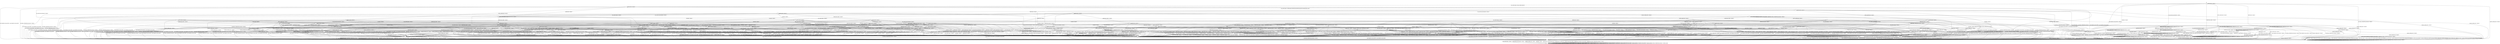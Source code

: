 digraph h17 {
s0 [label="s0"];
s1 [label="s1"];
s2 [label="s2"];
s6 [label="s6"];
s8 [label="s8"];
s16 [label="s16"];
s22 [label="s22"];
s44 [label="s44"];
s3 [label="s3"];
s4 [label="s4"];
s7 [label="s7"];
s9 [label="s9"];
s10 [label="s10"];
s19 [label="s19"];
s28 [label="s28"];
s45 [label="s45"];
s48 [label="s48"];
s80 [label="s80"];
s83 [label="s83"];
s5 [label="s5"];
s11 [label="s11"];
s21 [label="s21"];
s25 [label="s25"];
s26 [label="s26"];
s29 [label="s29"];
s31 [label="s31"];
s33 [label="s33"];
s34 [label="s34"];
s37 [label="s37"];
s40 [label="s40"];
s81 [label="s81"];
s12 [label="s12"];
s13 [label="s13"];
s23 [label="s23"];
s27 [label="s27"];
s32 [label="s32"];
s38 [label="s38"];
s39 [label="s39"];
s46 [label="s46"];
s47 [label="s47"];
s49 [label="s49"];
s50 [label="s50"];
s52 [label="s52"];
s57 [label="s57"];
s59 [label="s59"];
s67 [label="s67"];
s82 [label="s82"];
s84 [label="s84"];
s14 [label="s14"];
s15 [label="s15"];
s17 [label="s17"];
s18 [label="s18"];
s20 [label="s20"];
s24 [label="s24"];
s36 [label="s36"];
s51 [label="s51"];
s53 [label="s53"];
s56 [label="s56"];
s60 [label="s60"];
s62 [label="s62"];
s65 [label="s65"];
s69 [label="s69"];
s70 [label="s70"];
s77 [label="s77"];
s30 [label="s30"];
s35 [label="s35"];
s41 [label="s41"];
s42 [label="s42"];
s54 [label="s54"];
s55 [label="s55"];
s61 [label="s61"];
s63 [label="s63"];
s66 [label="s66"];
s71 [label="s71"];
s72 [label="s72"];
s75 [label="s75"];
s76 [label="s76"];
s43 [label="s43"];
s58 [label="s58"];
s64 [label="s64"];
s68 [label="s68"];
s73 [label="s73"];
s74 [label="s74"];
s78 [label="s78"];
s79 [label="s79"];
s0 -> s1 [label="RSA_CLIENT_HELLO / HELLO_VERIFY_REQUEST"];
s0 -> s2 [label="RSA_CLIENT_KEY_EXCHANGE / TIMEOUT"];
s0 -> s8 [label="CHANGE_CIPHER_SPEC / TIMEOUT"];
s0 -> s16 [label="FINISHED / TIMEOUT"];
s0 -> s0 [label="APPLICATION / TIMEOUT"];
s0 -> s44 [label="CERTIFICATE / TIMEOUT"];
s0 -> s22 [label="EMPTY_CERTIFICATE / TIMEOUT"];
s0 -> s16 [label="CERTIFICATE_VERIFY / TIMEOUT"];
s0 -> s6 [label="Alert(WARNING,CLOSE_NOTIFY) / TIMEOUT"];
s0 -> s6 [label="Alert(FATAL,UNEXPECTED_MESSAGE) / TIMEOUT"];
s1 -> s3 [label="RSA_CLIENT_HELLO / SERVER_HELLO,CERTIFICATE,CERTIFICATE_REQUEST,SERVER_HELLO_DONE"];
s1 -> s4 [label="RSA_CLIENT_KEY_EXCHANGE / TIMEOUT"];
s1 -> s8 [label="CHANGE_CIPHER_SPEC / TIMEOUT"];
s1 -> s10 [label="FINISHED / TIMEOUT"];
s1 -> s1 [label="APPLICATION / TIMEOUT"];
s1 -> s28 [label="CERTIFICATE / TIMEOUT"];
s1 -> s19 [label="EMPTY_CERTIFICATE / TIMEOUT"];
s1 -> s10 [label="CERTIFICATE_VERIFY / TIMEOUT"];
s1 -> s6 [label="Alert(WARNING,CLOSE_NOTIFY) / Alert(WARNING,CLOSE_NOTIFY)"];
s1 -> s6 [label="Alert(FATAL,UNEXPECTED_MESSAGE) / TIMEOUT"];
s2 -> s2 [label="RSA_CLIENT_HELLO / TIMEOUT"];
s2 -> s16 [label="RSA_CLIENT_KEY_EXCHANGE / TIMEOUT"];
s2 -> s9 [label="CHANGE_CIPHER_SPEC / TIMEOUT"];
s2 -> s2 [label="FINISHED / TIMEOUT"];
s2 -> s2 [label="APPLICATION / TIMEOUT"];
s2 -> s80 [label="CERTIFICATE / TIMEOUT"];
s2 -> s80 [label="EMPTY_CERTIFICATE / TIMEOUT"];
s2 -> s45 [label="CERTIFICATE_VERIFY / TIMEOUT"];
s2 -> s6 [label="Alert(WARNING,CLOSE_NOTIFY) / TIMEOUT"];
s2 -> s6 [label="Alert(FATAL,UNEXPECTED_MESSAGE) / TIMEOUT"];
s6 -> s7 [label="RSA_CLIENT_HELLO / TIMEOUT"];
s6 -> s7 [label="RSA_CLIENT_KEY_EXCHANGE / TIMEOUT"];
s6 -> s7 [label="CHANGE_CIPHER_SPEC / TIMEOUT"];
s6 -> s7 [label="FINISHED / TIMEOUT"];
s6 -> s7 [label="APPLICATION / TIMEOUT"];
s6 -> s7 [label="CERTIFICATE / TIMEOUT"];
s6 -> s7 [label="EMPTY_CERTIFICATE / TIMEOUT"];
s6 -> s7 [label="CERTIFICATE_VERIFY / TIMEOUT"];
s6 -> s7 [label="Alert(WARNING,CLOSE_NOTIFY) / TIMEOUT"];
s6 -> s7 [label="Alert(FATAL,UNEXPECTED_MESSAGE) / TIMEOUT"];
s8 -> s8 [label="RSA_CLIENT_HELLO / TIMEOUT"];
s8 -> s8 [label="RSA_CLIENT_KEY_EXCHANGE / TIMEOUT"];
s8 -> s8 [label="CHANGE_CIPHER_SPEC / TIMEOUT"];
s8 -> s8 [label="FINISHED / TIMEOUT"];
s8 -> s8 [label="APPLICATION / TIMEOUT"];
s8 -> s8 [label="CERTIFICATE / TIMEOUT"];
s8 -> s8 [label="EMPTY_CERTIFICATE / TIMEOUT"];
s8 -> s8 [label="CERTIFICATE_VERIFY / TIMEOUT"];
s8 -> s8 [label="Alert(WARNING,CLOSE_NOTIFY) / TIMEOUT"];
s8 -> s8 [label="Alert(FATAL,UNEXPECTED_MESSAGE) / TIMEOUT"];
s16 -> s16 [label="RSA_CLIENT_HELLO / TIMEOUT"];
s16 -> s16 [label="RSA_CLIENT_KEY_EXCHANGE / TIMEOUT"];
s16 -> s8 [label="CHANGE_CIPHER_SPEC / TIMEOUT"];
s16 -> s16 [label="FINISHED / TIMEOUT"];
s16 -> s16 [label="APPLICATION / TIMEOUT"];
s16 -> s16 [label="CERTIFICATE / TIMEOUT"];
s16 -> s16 [label="EMPTY_CERTIFICATE / TIMEOUT"];
s16 -> s16 [label="CERTIFICATE_VERIFY / TIMEOUT"];
s16 -> s6 [label="Alert(WARNING,CLOSE_NOTIFY) / TIMEOUT"];
s16 -> s6 [label="Alert(FATAL,UNEXPECTED_MESSAGE) / TIMEOUT"];
s22 -> s22 [label="RSA_CLIENT_HELLO / TIMEOUT"];
s22 -> s80 [label="RSA_CLIENT_KEY_EXCHANGE / TIMEOUT"];
s22 -> s9 [label="CHANGE_CIPHER_SPEC / TIMEOUT"];
s22 -> s22 [label="FINISHED / TIMEOUT"];
s22 -> s22 [label="APPLICATION / TIMEOUT"];
s22 -> s16 [label="CERTIFICATE / TIMEOUT"];
s22 -> s16 [label="EMPTY_CERTIFICATE / TIMEOUT"];
s22 -> s48 [label="CERTIFICATE_VERIFY / TIMEOUT"];
s22 -> s6 [label="Alert(WARNING,CLOSE_NOTIFY) / TIMEOUT"];
s22 -> s6 [label="Alert(FATAL,UNEXPECTED_MESSAGE) / TIMEOUT"];
s44 -> s44 [label="RSA_CLIENT_HELLO / TIMEOUT"];
s44 -> s83 [label="RSA_CLIENT_KEY_EXCHANGE / TIMEOUT"];
s44 -> s8 [label="CHANGE_CIPHER_SPEC / TIMEOUT"];
s44 -> s44 [label="FINISHED / TIMEOUT"];
s44 -> s44 [label="APPLICATION / TIMEOUT"];
s44 -> s16 [label="CERTIFICATE / TIMEOUT"];
s44 -> s16 [label="EMPTY_CERTIFICATE / TIMEOUT"];
s44 -> s48 [label="CERTIFICATE_VERIFY / TIMEOUT"];
s44 -> s6 [label="Alert(WARNING,CLOSE_NOTIFY) / TIMEOUT"];
s44 -> s6 [label="Alert(FATAL,UNEXPECTED_MESSAGE) / TIMEOUT"];
s3 -> s6 [label="RSA_CLIENT_HELLO / Alert(FATAL,UNEXPECTED_MESSAGE)"];
s3 -> s11 [label="RSA_CLIENT_KEY_EXCHANGE / TIMEOUT"];
s3 -> s8 [label="CHANGE_CIPHER_SPEC / TIMEOUT"];
s3 -> s10 [label="FINISHED / TIMEOUT"];
s3 -> s3 [label="APPLICATION / TIMEOUT"];
s3 -> s81 [label="CERTIFICATE / TIMEOUT"];
s3 -> s25 [label="EMPTY_CERTIFICATE / TIMEOUT"];
s3 -> s10 [label="CERTIFICATE_VERIFY / TIMEOUT"];
s3 -> s6 [label="Alert(WARNING,CLOSE_NOTIFY) / Alert(WARNING,CLOSE_NOTIFY)"];
s3 -> s6 [label="Alert(FATAL,UNEXPECTED_MESSAGE) / TIMEOUT"];
s4 -> s29 [label="RSA_CLIENT_HELLO / TIMEOUT"];
s4 -> s10 [label="RSA_CLIENT_KEY_EXCHANGE / TIMEOUT"];
s4 -> s5 [label="CHANGE_CIPHER_SPEC / TIMEOUT"];
s4 -> s33 [label="FINISHED / TIMEOUT"];
s4 -> s4 [label="APPLICATION / TIMEOUT"];
s4 -> s21 [label="CERTIFICATE / TIMEOUT"];
s4 -> s21 [label="EMPTY_CERTIFICATE / TIMEOUT"];
s4 -> s34 [label="CERTIFICATE_VERIFY / TIMEOUT"];
s4 -> s6 [label="Alert(WARNING,CLOSE_NOTIFY) / Alert(WARNING,CLOSE_NOTIFY)"];
s4 -> s6 [label="Alert(FATAL,UNEXPECTED_MESSAGE) / TIMEOUT"];
s7 -> s7 [label="RSA_CLIENT_HELLO / SOCKET_CLOSED"];
s7 -> s7 [label="RSA_CLIENT_KEY_EXCHANGE / SOCKET_CLOSED"];
s7 -> s7 [label="CHANGE_CIPHER_SPEC / SOCKET_CLOSED"];
s7 -> s7 [label="FINISHED / SOCKET_CLOSED"];
s7 -> s7 [label="APPLICATION / SOCKET_CLOSED"];
s7 -> s7 [label="CERTIFICATE / SOCKET_CLOSED"];
s7 -> s7 [label="EMPTY_CERTIFICATE / SOCKET_CLOSED"];
s7 -> s7 [label="CERTIFICATE_VERIFY / SOCKET_CLOSED"];
s7 -> s7 [label="Alert(WARNING,CLOSE_NOTIFY) / SOCKET_CLOSED"];
s7 -> s7 [label="Alert(FATAL,UNEXPECTED_MESSAGE) / SOCKET_CLOSED"];
s9 -> s6 [label="RSA_CLIENT_HELLO / TIMEOUT"];
s9 -> s6 [label="RSA_CLIENT_KEY_EXCHANGE / TIMEOUT"];
s9 -> s8 [label="CHANGE_CIPHER_SPEC / TIMEOUT"];
s9 -> s6 [label="FINISHED / TIMEOUT"];
s9 -> s9 [label="APPLICATION / TIMEOUT"];
s9 -> s6 [label="CERTIFICATE / TIMEOUT"];
s9 -> s6 [label="EMPTY_CERTIFICATE / TIMEOUT"];
s9 -> s6 [label="CERTIFICATE_VERIFY / TIMEOUT"];
s9 -> s9 [label="Alert(WARNING,CLOSE_NOTIFY) / TIMEOUT"];
s9 -> s9 [label="Alert(FATAL,UNEXPECTED_MESSAGE) / TIMEOUT"];
s10 -> s10 [label="RSA_CLIENT_HELLO / TIMEOUT"];
s10 -> s10 [label="RSA_CLIENT_KEY_EXCHANGE / TIMEOUT"];
s10 -> s8 [label="CHANGE_CIPHER_SPEC / TIMEOUT"];
s10 -> s10 [label="FINISHED / TIMEOUT"];
s10 -> s10 [label="APPLICATION / TIMEOUT"];
s10 -> s10 [label="CERTIFICATE / TIMEOUT"];
s10 -> s10 [label="EMPTY_CERTIFICATE / TIMEOUT"];
s10 -> s10 [label="CERTIFICATE_VERIFY / TIMEOUT"];
s10 -> s6 [label="Alert(WARNING,CLOSE_NOTIFY) / Alert(WARNING,CLOSE_NOTIFY)"];
s10 -> s6 [label="Alert(FATAL,UNEXPECTED_MESSAGE) / TIMEOUT"];
s19 -> s31 [label="RSA_CLIENT_HELLO / TIMEOUT"];
s19 -> s21 [label="RSA_CLIENT_KEY_EXCHANGE / TIMEOUT"];
s19 -> s5 [label="CHANGE_CIPHER_SPEC / TIMEOUT"];
s19 -> s26 [label="FINISHED / TIMEOUT"];
s19 -> s19 [label="APPLICATION / TIMEOUT"];
s19 -> s10 [label="CERTIFICATE / TIMEOUT"];
s19 -> s10 [label="EMPTY_CERTIFICATE / TIMEOUT"];
s19 -> s37 [label="CERTIFICATE_VERIFY / TIMEOUT"];
s19 -> s6 [label="Alert(WARNING,CLOSE_NOTIFY) / Alert(WARNING,CLOSE_NOTIFY)"];
s19 -> s6 [label="Alert(FATAL,UNEXPECTED_MESSAGE) / TIMEOUT"];
s28 -> s28 [label="RSA_CLIENT_HELLO / TIMEOUT"];
s28 -> s81 [label="RSA_CLIENT_KEY_EXCHANGE / TIMEOUT"];
s28 -> s8 [label="CHANGE_CIPHER_SPEC / TIMEOUT"];
s28 -> s40 [label="FINISHED / TIMEOUT"];
s28 -> s28 [label="APPLICATION / TIMEOUT"];
s28 -> s10 [label="CERTIFICATE / TIMEOUT"];
s28 -> s10 [label="EMPTY_CERTIFICATE / TIMEOUT"];
s28 -> s37 [label="CERTIFICATE_VERIFY / TIMEOUT"];
s28 -> s6 [label="Alert(WARNING,CLOSE_NOTIFY) / Alert(WARNING,CLOSE_NOTIFY)"];
s28 -> s6 [label="Alert(FATAL,UNEXPECTED_MESSAGE) / TIMEOUT"];
s45 -> s45 [label="RSA_CLIENT_HELLO / TIMEOUT"];
s45 -> s16 [label="RSA_CLIENT_KEY_EXCHANGE / TIMEOUT"];
s45 -> s9 [label="CHANGE_CIPHER_SPEC / TIMEOUT"];
s45 -> s45 [label="FINISHED / TIMEOUT"];
s45 -> s45 [label="APPLICATION / TIMEOUT"];
s45 -> s48 [label="CERTIFICATE / TIMEOUT"];
s45 -> s48 [label="EMPTY_CERTIFICATE / TIMEOUT"];
s45 -> s16 [label="CERTIFICATE_VERIFY / TIMEOUT"];
s45 -> s6 [label="Alert(WARNING,CLOSE_NOTIFY) / TIMEOUT"];
s45 -> s6 [label="Alert(FATAL,UNEXPECTED_MESSAGE) / TIMEOUT"];
s48 -> s48 [label="RSA_CLIENT_HELLO / TIMEOUT"];
s48 -> s48 [label="RSA_CLIENT_KEY_EXCHANGE / TIMEOUT"];
s48 -> s9 [label="CHANGE_CIPHER_SPEC / TIMEOUT"];
s48 -> s48 [label="FINISHED / TIMEOUT"];
s48 -> s48 [label="APPLICATION / TIMEOUT"];
s48 -> s16 [label="CERTIFICATE / TIMEOUT"];
s48 -> s16 [label="EMPTY_CERTIFICATE / TIMEOUT"];
s48 -> s16 [label="CERTIFICATE_VERIFY / TIMEOUT"];
s48 -> s6 [label="Alert(WARNING,CLOSE_NOTIFY) / TIMEOUT"];
s48 -> s6 [label="Alert(FATAL,UNEXPECTED_MESSAGE) / TIMEOUT"];
s80 -> s80 [label="RSA_CLIENT_HELLO / TIMEOUT"];
s80 -> s16 [label="RSA_CLIENT_KEY_EXCHANGE / TIMEOUT"];
s80 -> s9 [label="CHANGE_CIPHER_SPEC / TIMEOUT"];
s80 -> s80 [label="FINISHED / TIMEOUT"];
s80 -> s80 [label="APPLICATION / TIMEOUT"];
s80 -> s16 [label="CERTIFICATE / TIMEOUT"];
s80 -> s16 [label="EMPTY_CERTIFICATE / TIMEOUT"];
s80 -> s48 [label="CERTIFICATE_VERIFY / TIMEOUT"];
s80 -> s6 [label="Alert(WARNING,CLOSE_NOTIFY) / TIMEOUT"];
s80 -> s6 [label="Alert(FATAL,UNEXPECTED_MESSAGE) / TIMEOUT"];
s83 -> s83 [label="RSA_CLIENT_HELLO / TIMEOUT"];
s83 -> s16 [label="RSA_CLIENT_KEY_EXCHANGE / TIMEOUT"];
s83 -> s8 [label="CHANGE_CIPHER_SPEC / TIMEOUT"];
s83 -> s83 [label="FINISHED / TIMEOUT"];
s83 -> s83 [label="APPLICATION / TIMEOUT"];
s83 -> s16 [label="CERTIFICATE / TIMEOUT"];
s83 -> s16 [label="EMPTY_CERTIFICATE / TIMEOUT"];
s83 -> s48 [label="CERTIFICATE_VERIFY / TIMEOUT"];
s83 -> s6 [label="Alert(WARNING,CLOSE_NOTIFY) / TIMEOUT"];
s83 -> s6 [label="Alert(FATAL,UNEXPECTED_MESSAGE) / TIMEOUT"];
s5 -> s6 [label="RSA_CLIENT_HELLO / Alert(FATAL,UNEXPECTED_MESSAGE)"];
s5 -> s6 [label="RSA_CLIENT_KEY_EXCHANGE / Alert(FATAL,UNEXPECTED_MESSAGE)"];
s5 -> s8 [label="CHANGE_CIPHER_SPEC / TIMEOUT"];
s5 -> s6 [label="FINISHED / Alert(FATAL,UNEXPECTED_MESSAGE)"];
s5 -> s5 [label="APPLICATION / TIMEOUT"];
s5 -> s6 [label="CERTIFICATE / Alert(FATAL,UNEXPECTED_MESSAGE)"];
s5 -> s6 [label="EMPTY_CERTIFICATE / Alert(FATAL,UNEXPECTED_MESSAGE)"];
s5 -> s6 [label="CERTIFICATE_VERIFY / Alert(FATAL,UNEXPECTED_MESSAGE)"];
s5 -> s5 [label="Alert(WARNING,CLOSE_NOTIFY) / TIMEOUT"];
s5 -> s5 [label="Alert(FATAL,UNEXPECTED_MESSAGE) / TIMEOUT"];
s11 -> s29 [label="RSA_CLIENT_HELLO / TIMEOUT"];
s11 -> s10 [label="RSA_CLIENT_KEY_EXCHANGE / TIMEOUT"];
s11 -> s12 [label="CHANGE_CIPHER_SPEC / TIMEOUT"];
s11 -> s33 [label="FINISHED / TIMEOUT"];
s11 -> s11 [label="APPLICATION / TIMEOUT"];
s11 -> s23 [label="CERTIFICATE / TIMEOUT"];
s11 -> s46 [label="EMPTY_CERTIFICATE / TIMEOUT"];
s11 -> s13 [label="CERTIFICATE_VERIFY / TIMEOUT"];
s11 -> s6 [label="Alert(WARNING,CLOSE_NOTIFY) / Alert(WARNING,CLOSE_NOTIFY)"];
s11 -> s6 [label="Alert(FATAL,UNEXPECTED_MESSAGE) / TIMEOUT"];
s21 -> s47 [label="RSA_CLIENT_HELLO / TIMEOUT"];
s21 -> s10 [label="RSA_CLIENT_KEY_EXCHANGE / TIMEOUT"];
s21 -> s5 [label="CHANGE_CIPHER_SPEC / TIMEOUT"];
s21 -> s38 [label="FINISHED / TIMEOUT"];
s21 -> s21 [label="APPLICATION / TIMEOUT"];
s21 -> s10 [label="CERTIFICATE / TIMEOUT"];
s21 -> s10 [label="EMPTY_CERTIFICATE / TIMEOUT"];
s21 -> s39 [label="CERTIFICATE_VERIFY / TIMEOUT"];
s21 -> s6 [label="Alert(WARNING,CLOSE_NOTIFY) / Alert(WARNING,CLOSE_NOTIFY)"];
s21 -> s6 [label="Alert(FATAL,UNEXPECTED_MESSAGE) / TIMEOUT"];
s25 -> s31 [label="RSA_CLIENT_HELLO / TIMEOUT"];
s25 -> s46 [label="RSA_CLIENT_KEY_EXCHANGE / TIMEOUT"];
s25 -> s5 [label="CHANGE_CIPHER_SPEC / TIMEOUT"];
s25 -> s26 [label="FINISHED / TIMEOUT"];
s25 -> s25 [label="APPLICATION / TIMEOUT"];
s25 -> s10 [label="CERTIFICATE / TIMEOUT"];
s25 -> s10 [label="EMPTY_CERTIFICATE / TIMEOUT"];
s25 -> s27 [label="CERTIFICATE_VERIFY / TIMEOUT"];
s25 -> s6 [label="Alert(WARNING,CLOSE_NOTIFY) / Alert(WARNING,CLOSE_NOTIFY)"];
s25 -> s6 [label="Alert(FATAL,UNEXPECTED_MESSAGE) / TIMEOUT"];
s26 -> s32 [label="RSA_CLIENT_HELLO / TIMEOUT"];
s26 -> s38 [label="RSA_CLIENT_KEY_EXCHANGE / TIMEOUT"];
s26 -> s5 [label="CHANGE_CIPHER_SPEC / TIMEOUT"];
s26 -> s10 [label="FINISHED / TIMEOUT"];
s26 -> s26 [label="APPLICATION / TIMEOUT"];
s26 -> s10 [label="CERTIFICATE / TIMEOUT"];
s26 -> s10 [label="EMPTY_CERTIFICATE / TIMEOUT"];
s26 -> s49 [label="CERTIFICATE_VERIFY / TIMEOUT"];
s26 -> s6 [label="Alert(WARNING,CLOSE_NOTIFY) / Alert(WARNING,CLOSE_NOTIFY)"];
s26 -> s6 [label="Alert(FATAL,UNEXPECTED_MESSAGE) / TIMEOUT"];
s29 -> s10 [label="RSA_CLIENT_HELLO / TIMEOUT"];
s29 -> s10 [label="RSA_CLIENT_KEY_EXCHANGE / TIMEOUT"];
s29 -> s5 [label="CHANGE_CIPHER_SPEC / TIMEOUT"];
s29 -> s50 [label="FINISHED / TIMEOUT"];
s29 -> s29 [label="APPLICATION / TIMEOUT"];
s29 -> s47 [label="CERTIFICATE / TIMEOUT"];
s29 -> s47 [label="EMPTY_CERTIFICATE / TIMEOUT"];
s29 -> s57 [label="CERTIFICATE_VERIFY / TIMEOUT"];
s29 -> s6 [label="Alert(WARNING,CLOSE_NOTIFY) / Alert(WARNING,CLOSE_NOTIFY)"];
s29 -> s6 [label="Alert(FATAL,UNEXPECTED_MESSAGE) / TIMEOUT"];
s31 -> s10 [label="RSA_CLIENT_HELLO / TIMEOUT"];
s31 -> s47 [label="RSA_CLIENT_KEY_EXCHANGE / TIMEOUT"];
s31 -> s5 [label="CHANGE_CIPHER_SPEC / TIMEOUT"];
s31 -> s32 [label="FINISHED / TIMEOUT"];
s31 -> s31 [label="APPLICATION / TIMEOUT"];
s31 -> s10 [label="CERTIFICATE / TIMEOUT"];
s31 -> s10 [label="EMPTY_CERTIFICATE / TIMEOUT"];
s31 -> s59 [label="CERTIFICATE_VERIFY / TIMEOUT"];
s31 -> s6 [label="Alert(WARNING,CLOSE_NOTIFY) / Alert(WARNING,CLOSE_NOTIFY)"];
s31 -> s6 [label="Alert(FATAL,UNEXPECTED_MESSAGE) / TIMEOUT"];
s33 -> s50 [label="RSA_CLIENT_HELLO / TIMEOUT"];
s33 -> s10 [label="RSA_CLIENT_KEY_EXCHANGE / TIMEOUT"];
s33 -> s5 [label="CHANGE_CIPHER_SPEC / TIMEOUT"];
s33 -> s10 [label="FINISHED / TIMEOUT"];
s33 -> s33 [label="APPLICATION / TIMEOUT"];
s33 -> s38 [label="CERTIFICATE / TIMEOUT"];
s33 -> s38 [label="EMPTY_CERTIFICATE / TIMEOUT"];
s33 -> s67 [label="CERTIFICATE_VERIFY / TIMEOUT"];
s33 -> s6 [label="Alert(WARNING,CLOSE_NOTIFY) / Alert(WARNING,CLOSE_NOTIFY)"];
s33 -> s6 [label="Alert(FATAL,UNEXPECTED_MESSAGE) / TIMEOUT"];
s34 -> s57 [label="RSA_CLIENT_HELLO / TIMEOUT"];
s34 -> s10 [label="RSA_CLIENT_KEY_EXCHANGE / TIMEOUT"];
s34 -> s5 [label="CHANGE_CIPHER_SPEC / TIMEOUT"];
s34 -> s67 [label="FINISHED / TIMEOUT"];
s34 -> s34 [label="APPLICATION / TIMEOUT"];
s34 -> s39 [label="CERTIFICATE / TIMEOUT"];
s34 -> s39 [label="EMPTY_CERTIFICATE / TIMEOUT"];
s34 -> s10 [label="CERTIFICATE_VERIFY / TIMEOUT"];
s34 -> s6 [label="Alert(WARNING,CLOSE_NOTIFY) / Alert(WARNING,CLOSE_NOTIFY)"];
s34 -> s6 [label="Alert(FATAL,UNEXPECTED_MESSAGE) / TIMEOUT"];
s37 -> s59 [label="RSA_CLIENT_HELLO / TIMEOUT"];
s37 -> s39 [label="RSA_CLIENT_KEY_EXCHANGE / TIMEOUT"];
s37 -> s5 [label="CHANGE_CIPHER_SPEC / TIMEOUT"];
s37 -> s49 [label="FINISHED / TIMEOUT"];
s37 -> s37 [label="APPLICATION / TIMEOUT"];
s37 -> s10 [label="CERTIFICATE / TIMEOUT"];
s37 -> s10 [label="EMPTY_CERTIFICATE / TIMEOUT"];
s37 -> s10 [label="CERTIFICATE_VERIFY / TIMEOUT"];
s37 -> s6 [label="Alert(WARNING,CLOSE_NOTIFY) / Alert(WARNING,CLOSE_NOTIFY)"];
s37 -> s6 [label="Alert(FATAL,UNEXPECTED_MESSAGE) / TIMEOUT"];
s40 -> s52 [label="RSA_CLIENT_HELLO / TIMEOUT"];
s40 -> s82 [label="RSA_CLIENT_KEY_EXCHANGE / TIMEOUT"];
s40 -> s8 [label="CHANGE_CIPHER_SPEC / TIMEOUT"];
s40 -> s10 [label="FINISHED / TIMEOUT"];
s40 -> s40 [label="APPLICATION / TIMEOUT"];
s40 -> s10 [label="CERTIFICATE / TIMEOUT"];
s40 -> s10 [label="EMPTY_CERTIFICATE / TIMEOUT"];
s40 -> s49 [label="CERTIFICATE_VERIFY / TIMEOUT"];
s40 -> s6 [label="Alert(WARNING,CLOSE_NOTIFY) / Alert(WARNING,CLOSE_NOTIFY)"];
s40 -> s6 [label="Alert(FATAL,UNEXPECTED_MESSAGE) / TIMEOUT"];
s81 -> s28 [label="RSA_CLIENT_HELLO / TIMEOUT"];
s81 -> s10 [label="RSA_CLIENT_KEY_EXCHANGE / TIMEOUT"];
s81 -> s8 [label="CHANGE_CIPHER_SPEC / TIMEOUT"];
s81 -> s40 [label="FINISHED / TIMEOUT"];
s81 -> s81 [label="APPLICATION / TIMEOUT"];
s81 -> s10 [label="CERTIFICATE / TIMEOUT"];
s81 -> s10 [label="EMPTY_CERTIFICATE / TIMEOUT"];
s81 -> s84 [label="CERTIFICATE_VERIFY / TIMEOUT"];
s81 -> s6 [label="Alert(WARNING,CLOSE_NOTIFY) / Alert(WARNING,CLOSE_NOTIFY)"];
s81 -> s6 [label="Alert(FATAL,UNEXPECTED_MESSAGE) / TIMEOUT"];
s12 -> s17 [label="RSA_CLIENT_HELLO / TIMEOUT"];
s12 -> s10 [label="RSA_CLIENT_KEY_EXCHANGE / TIMEOUT"];
s12 -> s8 [label="CHANGE_CIPHER_SPEC / TIMEOUT"];
s12 -> s14 [label="FINISHED / CHANGE_CIPHER_SPEC,FINISHED,CHANGE_CIPHER_SPEC,FINISHED"];
s12 -> s12 [label="APPLICATION / TIMEOUT"];
s12 -> s36 [label="CERTIFICATE / TIMEOUT"];
s12 -> s62 [label="EMPTY_CERTIFICATE / TIMEOUT"];
s12 -> s18 [label="CERTIFICATE_VERIFY / TIMEOUT"];
s12 -> s12 [label="Alert(WARNING,CLOSE_NOTIFY) / TIMEOUT"];
s12 -> s12 [label="Alert(FATAL,UNEXPECTED_MESSAGE) / TIMEOUT"];
s13 -> s53 [label="RSA_CLIENT_HELLO / TIMEOUT"];
s13 -> s10 [label="RSA_CLIENT_KEY_EXCHANGE / TIMEOUT"];
s13 -> s15 [label="CHANGE_CIPHER_SPEC / TIMEOUT"];
s13 -> s65 [label="FINISHED / TIMEOUT"];
s13 -> s13 [label="APPLICATION / TIMEOUT"];
s13 -> s20 [label="CERTIFICATE / TIMEOUT"];
s13 -> s20 [label="EMPTY_CERTIFICATE / TIMEOUT"];
s13 -> s10 [label="CERTIFICATE_VERIFY / TIMEOUT"];
s13 -> s6 [label="Alert(WARNING,CLOSE_NOTIFY) / Alert(WARNING,CLOSE_NOTIFY)"];
s13 -> s6 [label="Alert(FATAL,UNEXPECTED_MESSAGE) / TIMEOUT"];
s23 -> s47 [label="RSA_CLIENT_HELLO / TIMEOUT"];
s23 -> s10 [label="RSA_CLIENT_KEY_EXCHANGE / TIMEOUT"];
s23 -> s24 [label="CHANGE_CIPHER_SPEC / TIMEOUT"];
s23 -> s38 [label="FINISHED / TIMEOUT"];
s23 -> s23 [label="APPLICATION / TIMEOUT"];
s23 -> s10 [label="CERTIFICATE / TIMEOUT"];
s23 -> s10 [label="EMPTY_CERTIFICATE / TIMEOUT"];
s23 -> s23 [label="CERTIFICATE_VERIFY / TIMEOUT"];
s23 -> s6 [label="Alert(WARNING,CLOSE_NOTIFY) / Alert(WARNING,CLOSE_NOTIFY)"];
s23 -> s6 [label="Alert(FATAL,UNEXPECTED_MESSAGE) / TIMEOUT"];
s27 -> s56 [label="RSA_CLIENT_HELLO / TIMEOUT"];
s27 -> s20 [label="RSA_CLIENT_KEY_EXCHANGE / TIMEOUT"];
s27 -> s15 [label="CHANGE_CIPHER_SPEC / TIMEOUT"];
s27 -> s27 [label="FINISHED / TIMEOUT"];
s27 -> s27 [label="APPLICATION / TIMEOUT"];
s27 -> s10 [label="CERTIFICATE / TIMEOUT"];
s27 -> s10 [label="EMPTY_CERTIFICATE / TIMEOUT"];
s27 -> s10 [label="CERTIFICATE_VERIFY / TIMEOUT"];
s27 -> s6 [label="Alert(WARNING,CLOSE_NOTIFY) / Alert(WARNING,CLOSE_NOTIFY)"];
s27 -> s6 [label="Alert(FATAL,UNEXPECTED_MESSAGE) / TIMEOUT"];
s32 -> s10 [label="RSA_CLIENT_HELLO / TIMEOUT"];
s32 -> s51 [label="RSA_CLIENT_KEY_EXCHANGE / TIMEOUT"];
s32 -> s5 [label="CHANGE_CIPHER_SPEC / TIMEOUT"];
s32 -> s10 [label="FINISHED / TIMEOUT"];
s32 -> s32 [label="APPLICATION / TIMEOUT"];
s32 -> s10 [label="CERTIFICATE / TIMEOUT"];
s32 -> s10 [label="EMPTY_CERTIFICATE / TIMEOUT"];
s32 -> s60 [label="CERTIFICATE_VERIFY / TIMEOUT"];
s32 -> s6 [label="Alert(WARNING,CLOSE_NOTIFY) / Alert(WARNING,CLOSE_NOTIFY)"];
s32 -> s6 [label="Alert(FATAL,UNEXPECTED_MESSAGE) / TIMEOUT"];
s38 -> s51 [label="RSA_CLIENT_HELLO / TIMEOUT"];
s38 -> s10 [label="RSA_CLIENT_KEY_EXCHANGE / TIMEOUT"];
s38 -> s5 [label="CHANGE_CIPHER_SPEC / TIMEOUT"];
s38 -> s10 [label="FINISHED / TIMEOUT"];
s38 -> s38 [label="APPLICATION / TIMEOUT"];
s38 -> s10 [label="CERTIFICATE / TIMEOUT"];
s38 -> s10 [label="EMPTY_CERTIFICATE / TIMEOUT"];
s38 -> s69 [label="CERTIFICATE_VERIFY / TIMEOUT"];
s38 -> s6 [label="Alert(WARNING,CLOSE_NOTIFY) / Alert(WARNING,CLOSE_NOTIFY)"];
s38 -> s6 [label="Alert(FATAL,UNEXPECTED_MESSAGE) / TIMEOUT"];
s39 -> s77 [label="RSA_CLIENT_HELLO / TIMEOUT"];
s39 -> s10 [label="RSA_CLIENT_KEY_EXCHANGE / TIMEOUT"];
s39 -> s5 [label="CHANGE_CIPHER_SPEC / TIMEOUT"];
s39 -> s69 [label="FINISHED / TIMEOUT"];
s39 -> s39 [label="APPLICATION / TIMEOUT"];
s39 -> s10 [label="CERTIFICATE / TIMEOUT"];
s39 -> s10 [label="EMPTY_CERTIFICATE / TIMEOUT"];
s39 -> s10 [label="CERTIFICATE_VERIFY / TIMEOUT"];
s39 -> s6 [label="Alert(WARNING,CLOSE_NOTIFY) / Alert(WARNING,CLOSE_NOTIFY)"];
s39 -> s6 [label="Alert(FATAL,UNEXPECTED_MESSAGE) / TIMEOUT"];
s46 -> s47 [label="RSA_CLIENT_HELLO / TIMEOUT"];
s46 -> s10 [label="RSA_CLIENT_KEY_EXCHANGE / TIMEOUT"];
s46 -> s24 [label="CHANGE_CIPHER_SPEC / TIMEOUT"];
s46 -> s38 [label="FINISHED / TIMEOUT"];
s46 -> s46 [label="APPLICATION / TIMEOUT"];
s46 -> s10 [label="CERTIFICATE / TIMEOUT"];
s46 -> s10 [label="EMPTY_CERTIFICATE / TIMEOUT"];
s46 -> s20 [label="CERTIFICATE_VERIFY / TIMEOUT"];
s46 -> s6 [label="Alert(WARNING,CLOSE_NOTIFY) / Alert(WARNING,CLOSE_NOTIFY)"];
s46 -> s6 [label="Alert(FATAL,UNEXPECTED_MESSAGE) / TIMEOUT"];
s47 -> s10 [label="RSA_CLIENT_HELLO / TIMEOUT"];
s47 -> s10 [label="RSA_CLIENT_KEY_EXCHANGE / TIMEOUT"];
s47 -> s5 [label="CHANGE_CIPHER_SPEC / TIMEOUT"];
s47 -> s51 [label="FINISHED / TIMEOUT"];
s47 -> s47 [label="APPLICATION / TIMEOUT"];
s47 -> s10 [label="CERTIFICATE / TIMEOUT"];
s47 -> s10 [label="EMPTY_CERTIFICATE / TIMEOUT"];
s47 -> s77 [label="CERTIFICATE_VERIFY / TIMEOUT"];
s47 -> s6 [label="Alert(WARNING,CLOSE_NOTIFY) / Alert(WARNING,CLOSE_NOTIFY)"];
s47 -> s6 [label="Alert(FATAL,UNEXPECTED_MESSAGE) / TIMEOUT"];
s49 -> s60 [label="RSA_CLIENT_HELLO / TIMEOUT"];
s49 -> s69 [label="RSA_CLIENT_KEY_EXCHANGE / TIMEOUT"];
s49 -> s5 [label="CHANGE_CIPHER_SPEC / TIMEOUT"];
s49 -> s10 [label="FINISHED / TIMEOUT"];
s49 -> s49 [label="APPLICATION / TIMEOUT"];
s49 -> s10 [label="CERTIFICATE / TIMEOUT"];
s49 -> s10 [label="EMPTY_CERTIFICATE / TIMEOUT"];
s49 -> s10 [label="CERTIFICATE_VERIFY / TIMEOUT"];
s49 -> s6 [label="Alert(WARNING,CLOSE_NOTIFY) / Alert(WARNING,CLOSE_NOTIFY)"];
s49 -> s6 [label="Alert(FATAL,UNEXPECTED_MESSAGE) / TIMEOUT"];
s50 -> s10 [label="RSA_CLIENT_HELLO / TIMEOUT"];
s50 -> s10 [label="RSA_CLIENT_KEY_EXCHANGE / TIMEOUT"];
s50 -> s5 [label="CHANGE_CIPHER_SPEC / TIMEOUT"];
s50 -> s10 [label="FINISHED / TIMEOUT"];
s50 -> s50 [label="APPLICATION / TIMEOUT"];
s50 -> s51 [label="CERTIFICATE / TIMEOUT"];
s50 -> s51 [label="EMPTY_CERTIFICATE / TIMEOUT"];
s50 -> s70 [label="CERTIFICATE_VERIFY / TIMEOUT"];
s50 -> s6 [label="Alert(WARNING,CLOSE_NOTIFY) / Alert(WARNING,CLOSE_NOTIFY)"];
s50 -> s6 [label="Alert(FATAL,UNEXPECTED_MESSAGE) / TIMEOUT"];
s52 -> s10 [label="RSA_CLIENT_HELLO / TIMEOUT"];
s52 -> s82 [label="RSA_CLIENT_KEY_EXCHANGE / TIMEOUT"];
s52 -> s8 [label="CHANGE_CIPHER_SPEC / TIMEOUT"];
s52 -> s10 [label="FINISHED / TIMEOUT"];
s52 -> s52 [label="APPLICATION / TIMEOUT"];
s52 -> s10 [label="CERTIFICATE / TIMEOUT"];
s52 -> s10 [label="EMPTY_CERTIFICATE / TIMEOUT"];
s52 -> s60 [label="CERTIFICATE_VERIFY / TIMEOUT"];
s52 -> s6 [label="Alert(WARNING,CLOSE_NOTIFY) / Alert(WARNING,CLOSE_NOTIFY)"];
s52 -> s6 [label="Alert(FATAL,UNEXPECTED_MESSAGE) / TIMEOUT"];
s57 -> s10 [label="RSA_CLIENT_HELLO / TIMEOUT"];
s57 -> s10 [label="RSA_CLIENT_KEY_EXCHANGE / TIMEOUT"];
s57 -> s5 [label="CHANGE_CIPHER_SPEC / TIMEOUT"];
s57 -> s70 [label="FINISHED / TIMEOUT"];
s57 -> s57 [label="APPLICATION / TIMEOUT"];
s57 -> s77 [label="CERTIFICATE / TIMEOUT"];
s57 -> s77 [label="EMPTY_CERTIFICATE / TIMEOUT"];
s57 -> s10 [label="CERTIFICATE_VERIFY / TIMEOUT"];
s57 -> s6 [label="Alert(WARNING,CLOSE_NOTIFY) / Alert(WARNING,CLOSE_NOTIFY)"];
s57 -> s6 [label="Alert(FATAL,UNEXPECTED_MESSAGE) / TIMEOUT"];
s59 -> s10 [label="RSA_CLIENT_HELLO / TIMEOUT"];
s59 -> s77 [label="RSA_CLIENT_KEY_EXCHANGE / TIMEOUT"];
s59 -> s5 [label="CHANGE_CIPHER_SPEC / TIMEOUT"];
s59 -> s60 [label="FINISHED / TIMEOUT"];
s59 -> s59 [label="APPLICATION / TIMEOUT"];
s59 -> s10 [label="CERTIFICATE / TIMEOUT"];
s59 -> s10 [label="EMPTY_CERTIFICATE / TIMEOUT"];
s59 -> s10 [label="CERTIFICATE_VERIFY / TIMEOUT"];
s59 -> s6 [label="Alert(WARNING,CLOSE_NOTIFY) / Alert(WARNING,CLOSE_NOTIFY)"];
s59 -> s6 [label="Alert(FATAL,UNEXPECTED_MESSAGE) / TIMEOUT"];
s67 -> s70 [label="RSA_CLIENT_HELLO / TIMEOUT"];
s67 -> s10 [label="RSA_CLIENT_KEY_EXCHANGE / TIMEOUT"];
s67 -> s5 [label="CHANGE_CIPHER_SPEC / TIMEOUT"];
s67 -> s10 [label="FINISHED / TIMEOUT"];
s67 -> s67 [label="APPLICATION / TIMEOUT"];
s67 -> s69 [label="CERTIFICATE / TIMEOUT"];
s67 -> s69 [label="EMPTY_CERTIFICATE / TIMEOUT"];
s67 -> s10 [label="CERTIFICATE_VERIFY / TIMEOUT"];
s67 -> s6 [label="Alert(WARNING,CLOSE_NOTIFY) / Alert(WARNING,CLOSE_NOTIFY)"];
s67 -> s6 [label="Alert(FATAL,UNEXPECTED_MESSAGE) / TIMEOUT"];
s82 -> s82 [label="RSA_CLIENT_HELLO / TIMEOUT"];
s82 -> s10 [label="RSA_CLIENT_KEY_EXCHANGE / TIMEOUT"];
s82 -> s8 [label="CHANGE_CIPHER_SPEC / TIMEOUT"];
s82 -> s10 [label="FINISHED / TIMEOUT"];
s82 -> s82 [label="APPLICATION / TIMEOUT"];
s82 -> s10 [label="CERTIFICATE / TIMEOUT"];
s82 -> s10 [label="EMPTY_CERTIFICATE / TIMEOUT"];
s82 -> s69 [label="CERTIFICATE_VERIFY / TIMEOUT"];
s82 -> s6 [label="Alert(WARNING,CLOSE_NOTIFY) / Alert(WARNING,CLOSE_NOTIFY)"];
s82 -> s6 [label="Alert(FATAL,UNEXPECTED_MESSAGE) / TIMEOUT"];
s84 -> s59 [label="RSA_CLIENT_HELLO / TIMEOUT"];
s84 -> s23 [label="RSA_CLIENT_KEY_EXCHANGE / TIMEOUT"];
s84 -> s5 [label="CHANGE_CIPHER_SPEC / TIMEOUT"];
s84 -> s49 [label="FINISHED / TIMEOUT"];
s84 -> s84 [label="APPLICATION / TIMEOUT"];
s84 -> s10 [label="CERTIFICATE / TIMEOUT"];
s84 -> s10 [label="EMPTY_CERTIFICATE / TIMEOUT"];
s84 -> s10 [label="CERTIFICATE_VERIFY / TIMEOUT"];
s84 -> s6 [label="Alert(WARNING,CLOSE_NOTIFY) / Alert(WARNING,CLOSE_NOTIFY)"];
s84 -> s6 [label="Alert(FATAL,UNEXPECTED_MESSAGE) / TIMEOUT"];
s14 -> s14 [label="RSA_CLIENT_HELLO / TIMEOUT"];
s14 -> s14 [label="RSA_CLIENT_KEY_EXCHANGE / TIMEOUT"];
s14 -> s8 [label="CHANGE_CIPHER_SPEC / TIMEOUT"];
s14 -> s14 [label="FINISHED / TIMEOUT"];
s14 -> s6 [label="APPLICATION / APPLICATION"];
s14 -> s14 [label="CERTIFICATE / TIMEOUT"];
s14 -> s14 [label="EMPTY_CERTIFICATE / TIMEOUT"];
s14 -> s14 [label="CERTIFICATE_VERIFY / TIMEOUT"];
s14 -> s6 [label="Alert(WARNING,CLOSE_NOTIFY) / TIMEOUT"];
s14 -> s6 [label="Alert(FATAL,UNEXPECTED_MESSAGE) / TIMEOUT"];
s15 -> s6 [label="RSA_CLIENT_HELLO / Alert(FATAL,HANDSHAKE_FAILURE)"];
s15 -> s6 [label="RSA_CLIENT_KEY_EXCHANGE / Alert(FATAL,HANDSHAKE_FAILURE)"];
s15 -> s8 [label="CHANGE_CIPHER_SPEC / TIMEOUT"];
s15 -> s6 [label="FINISHED / Alert(FATAL,HANDSHAKE_FAILURE)"];
s15 -> s15 [label="APPLICATION / TIMEOUT"];
s15 -> s6 [label="CERTIFICATE / Alert(FATAL,HANDSHAKE_FAILURE)"];
s15 -> s6 [label="EMPTY_CERTIFICATE / Alert(FATAL,HANDSHAKE_FAILURE)"];
s15 -> s6 [label="CERTIFICATE_VERIFY / Alert(FATAL,HANDSHAKE_FAILURE)"];
s15 -> s15 [label="Alert(WARNING,CLOSE_NOTIFY) / TIMEOUT"];
s15 -> s15 [label="Alert(FATAL,UNEXPECTED_MESSAGE) / TIMEOUT"];
s17 -> s10 [label="RSA_CLIENT_HELLO / TIMEOUT"];
s17 -> s10 [label="RSA_CLIENT_KEY_EXCHANGE / TIMEOUT"];
s17 -> s5 [label="CHANGE_CIPHER_SPEC / TIMEOUT"];
s17 -> s35 [label="FINISHED / TIMEOUT"];
s17 -> s10 [label="APPLICATION / TIMEOUT"];
s17 -> s30 [label="CERTIFICATE / TIMEOUT"];
s17 -> s30 [label="EMPTY_CERTIFICATE / TIMEOUT"];
s17 -> s63 [label="CERTIFICATE_VERIFY / TIMEOUT"];
s17 -> s6 [label="Alert(WARNING,CLOSE_NOTIFY) / Alert(WARNING,CLOSE_NOTIFY)"];
s17 -> s6 [label="Alert(FATAL,UNEXPECTED_MESSAGE) / TIMEOUT"];
s18 -> s54 [label="RSA_CLIENT_HELLO / TIMEOUT"];
s18 -> s10 [label="RSA_CLIENT_KEY_EXCHANGE / TIMEOUT"];
s18 -> s15 [label="CHANGE_CIPHER_SPEC / TIMEOUT"];
s18 -> s75 [label="FINISHED / TIMEOUT"];
s18 -> s10 [label="APPLICATION / TIMEOUT"];
s18 -> s76 [label="CERTIFICATE / TIMEOUT"];
s18 -> s76 [label="EMPTY_CERTIFICATE / TIMEOUT"];
s18 -> s10 [label="CERTIFICATE_VERIFY / TIMEOUT"];
s18 -> s6 [label="Alert(WARNING,CLOSE_NOTIFY) / Alert(WARNING,CLOSE_NOTIFY)"];
s18 -> s6 [label="Alert(FATAL,UNEXPECTED_MESSAGE) / TIMEOUT"];
s20 -> s55 [label="RSA_CLIENT_HELLO / TIMEOUT"];
s20 -> s10 [label="RSA_CLIENT_KEY_EXCHANGE / TIMEOUT"];
s20 -> s15 [label="CHANGE_CIPHER_SPEC / TIMEOUT"];
s20 -> s66 [label="FINISHED / TIMEOUT"];
s20 -> s20 [label="APPLICATION / TIMEOUT"];
s20 -> s10 [label="CERTIFICATE / TIMEOUT"];
s20 -> s10 [label="EMPTY_CERTIFICATE / TIMEOUT"];
s20 -> s10 [label="CERTIFICATE_VERIFY / TIMEOUT"];
s20 -> s6 [label="Alert(WARNING,CLOSE_NOTIFY) / Alert(WARNING,CLOSE_NOTIFY)"];
s20 -> s6 [label="Alert(FATAL,UNEXPECTED_MESSAGE) / TIMEOUT"];
s24 -> s10 [label="RSA_CLIENT_HELLO / TIMEOUT"];
s24 -> s10 [label="RSA_CLIENT_KEY_EXCHANGE / TIMEOUT"];
s24 -> s8 [label="CHANGE_CIPHER_SPEC / TIMEOUT"];
s24 -> s14 [label="FINISHED / CHANGE_CIPHER_SPEC,FINISHED,CHANGE_CIPHER_SPEC,FINISHED"];
s24 -> s24 [label="APPLICATION / TIMEOUT"];
s24 -> s10 [label="CERTIFICATE / TIMEOUT"];
s24 -> s10 [label="EMPTY_CERTIFICATE / TIMEOUT"];
s24 -> s10 [label="CERTIFICATE_VERIFY / TIMEOUT"];
s24 -> s24 [label="Alert(WARNING,CLOSE_NOTIFY) / TIMEOUT"];
s24 -> s24 [label="Alert(FATAL,UNEXPECTED_MESSAGE) / TIMEOUT"];
s36 -> s30 [label="RSA_CLIENT_HELLO / TIMEOUT"];
s36 -> s10 [label="RSA_CLIENT_KEY_EXCHANGE / TIMEOUT"];
s36 -> s5 [label="CHANGE_CIPHER_SPEC / TIMEOUT"];
s36 -> s41 [label="FINISHED / TIMEOUT"];
s36 -> s10 [label="APPLICATION / TIMEOUT"];
s36 -> s10 [label="CERTIFICATE / TIMEOUT"];
s36 -> s10 [label="EMPTY_CERTIFICATE / TIMEOUT"];
s36 -> s42 [label="CERTIFICATE_VERIFY / TIMEOUT"];
s36 -> s6 [label="Alert(WARNING,CLOSE_NOTIFY) / Alert(WARNING,CLOSE_NOTIFY)"];
s36 -> s6 [label="Alert(FATAL,UNEXPECTED_MESSAGE) / TIMEOUT"];
s51 -> s10 [label="RSA_CLIENT_HELLO / TIMEOUT"];
s51 -> s10 [label="RSA_CLIENT_KEY_EXCHANGE / TIMEOUT"];
s51 -> s5 [label="CHANGE_CIPHER_SPEC / TIMEOUT"];
s51 -> s10 [label="FINISHED / TIMEOUT"];
s51 -> s51 [label="APPLICATION / TIMEOUT"];
s51 -> s10 [label="CERTIFICATE / TIMEOUT"];
s51 -> s10 [label="EMPTY_CERTIFICATE / TIMEOUT"];
s51 -> s71 [label="CERTIFICATE_VERIFY / TIMEOUT"];
s51 -> s6 [label="Alert(WARNING,CLOSE_NOTIFY) / Alert(WARNING,CLOSE_NOTIFY)"];
s51 -> s6 [label="Alert(FATAL,UNEXPECTED_MESSAGE) / TIMEOUT"];
s53 -> s10 [label="RSA_CLIENT_HELLO / TIMEOUT"];
s53 -> s10 [label="RSA_CLIENT_KEY_EXCHANGE / TIMEOUT"];
s53 -> s15 [label="CHANGE_CIPHER_SPEC / TIMEOUT"];
s53 -> s72 [label="FINISHED / TIMEOUT"];
s53 -> s53 [label="APPLICATION / TIMEOUT"];
s53 -> s55 [label="CERTIFICATE / TIMEOUT"];
s53 -> s55 [label="EMPTY_CERTIFICATE / TIMEOUT"];
s53 -> s10 [label="CERTIFICATE_VERIFY / TIMEOUT"];
s53 -> s6 [label="Alert(WARNING,CLOSE_NOTIFY) / Alert(WARNING,CLOSE_NOTIFY)"];
s53 -> s6 [label="Alert(FATAL,UNEXPECTED_MESSAGE) / TIMEOUT"];
s56 -> s10 [label="RSA_CLIENT_HELLO / TIMEOUT"];
s56 -> s55 [label="RSA_CLIENT_KEY_EXCHANGE / TIMEOUT"];
s56 -> s15 [label="CHANGE_CIPHER_SPEC / TIMEOUT"];
s56 -> s61 [label="FINISHED / TIMEOUT"];
s56 -> s56 [label="APPLICATION / TIMEOUT"];
s56 -> s10 [label="CERTIFICATE / TIMEOUT"];
s56 -> s10 [label="EMPTY_CERTIFICATE / TIMEOUT"];
s56 -> s10 [label="CERTIFICATE_VERIFY / TIMEOUT"];
s56 -> s6 [label="Alert(WARNING,CLOSE_NOTIFY) / Alert(WARNING,CLOSE_NOTIFY)"];
s56 -> s6 [label="Alert(FATAL,UNEXPECTED_MESSAGE) / TIMEOUT"];
s60 -> s10 [label="RSA_CLIENT_HELLO / TIMEOUT"];
s60 -> s71 [label="RSA_CLIENT_KEY_EXCHANGE / TIMEOUT"];
s60 -> s5 [label="CHANGE_CIPHER_SPEC / TIMEOUT"];
s60 -> s10 [label="FINISHED / TIMEOUT"];
s60 -> s60 [label="APPLICATION / TIMEOUT"];
s60 -> s10 [label="CERTIFICATE / TIMEOUT"];
s60 -> s10 [label="EMPTY_CERTIFICATE / TIMEOUT"];
s60 -> s10 [label="CERTIFICATE_VERIFY / TIMEOUT"];
s60 -> s6 [label="Alert(WARNING,CLOSE_NOTIFY) / Alert(WARNING,CLOSE_NOTIFY)"];
s60 -> s6 [label="Alert(FATAL,UNEXPECTED_MESSAGE) / TIMEOUT"];
s62 -> s30 [label="RSA_CLIENT_HELLO / TIMEOUT"];
s62 -> s10 [label="RSA_CLIENT_KEY_EXCHANGE / TIMEOUT"];
s62 -> s5 [label="CHANGE_CIPHER_SPEC / TIMEOUT"];
s62 -> s41 [label="FINISHED / TIMEOUT"];
s62 -> s10 [label="APPLICATION / TIMEOUT"];
s62 -> s10 [label="CERTIFICATE / TIMEOUT"];
s62 -> s10 [label="EMPTY_CERTIFICATE / TIMEOUT"];
s62 -> s76 [label="CERTIFICATE_VERIFY / TIMEOUT"];
s62 -> s6 [label="Alert(WARNING,CLOSE_NOTIFY) / Alert(WARNING,CLOSE_NOTIFY)"];
s62 -> s6 [label="Alert(FATAL,UNEXPECTED_MESSAGE) / TIMEOUT"];
s65 -> s72 [label="RSA_CLIENT_HELLO / TIMEOUT"];
s65 -> s10 [label="RSA_CLIENT_KEY_EXCHANGE / TIMEOUT"];
s65 -> s15 [label="CHANGE_CIPHER_SPEC / TIMEOUT"];
s65 -> s10 [label="FINISHED / TIMEOUT"];
s65 -> s65 [label="APPLICATION / TIMEOUT"];
s65 -> s66 [label="CERTIFICATE / TIMEOUT"];
s65 -> s66 [label="EMPTY_CERTIFICATE / TIMEOUT"];
s65 -> s10 [label="CERTIFICATE_VERIFY / TIMEOUT"];
s65 -> s6 [label="Alert(WARNING,CLOSE_NOTIFY) / Alert(WARNING,CLOSE_NOTIFY)"];
s65 -> s6 [label="Alert(FATAL,UNEXPECTED_MESSAGE) / TIMEOUT"];
s69 -> s71 [label="RSA_CLIENT_HELLO / TIMEOUT"];
s69 -> s10 [label="RSA_CLIENT_KEY_EXCHANGE / TIMEOUT"];
s69 -> s5 [label="CHANGE_CIPHER_SPEC / TIMEOUT"];
s69 -> s10 [label="FINISHED / TIMEOUT"];
s69 -> s69 [label="APPLICATION / TIMEOUT"];
s69 -> s10 [label="CERTIFICATE / TIMEOUT"];
s69 -> s10 [label="EMPTY_CERTIFICATE / TIMEOUT"];
s69 -> s10 [label="CERTIFICATE_VERIFY / TIMEOUT"];
s69 -> s6 [label="Alert(WARNING,CLOSE_NOTIFY) / Alert(WARNING,CLOSE_NOTIFY)"];
s69 -> s6 [label="Alert(FATAL,UNEXPECTED_MESSAGE) / TIMEOUT"];
s70 -> s10 [label="RSA_CLIENT_HELLO / TIMEOUT"];
s70 -> s10 [label="RSA_CLIENT_KEY_EXCHANGE / TIMEOUT"];
s70 -> s5 [label="CHANGE_CIPHER_SPEC / TIMEOUT"];
s70 -> s10 [label="FINISHED / TIMEOUT"];
s70 -> s70 [label="APPLICATION / TIMEOUT"];
s70 -> s71 [label="CERTIFICATE / TIMEOUT"];
s70 -> s71 [label="EMPTY_CERTIFICATE / TIMEOUT"];
s70 -> s10 [label="CERTIFICATE_VERIFY / TIMEOUT"];
s70 -> s6 [label="Alert(WARNING,CLOSE_NOTIFY) / Alert(WARNING,CLOSE_NOTIFY)"];
s70 -> s6 [label="Alert(FATAL,UNEXPECTED_MESSAGE) / TIMEOUT"];
s77 -> s10 [label="RSA_CLIENT_HELLO / TIMEOUT"];
s77 -> s10 [label="RSA_CLIENT_KEY_EXCHANGE / TIMEOUT"];
s77 -> s5 [label="CHANGE_CIPHER_SPEC / TIMEOUT"];
s77 -> s71 [label="FINISHED / TIMEOUT"];
s77 -> s77 [label="APPLICATION / TIMEOUT"];
s77 -> s10 [label="CERTIFICATE / TIMEOUT"];
s77 -> s10 [label="EMPTY_CERTIFICATE / TIMEOUT"];
s77 -> s10 [label="CERTIFICATE_VERIFY / TIMEOUT"];
s77 -> s6 [label="Alert(WARNING,CLOSE_NOTIFY) / Alert(WARNING,CLOSE_NOTIFY)"];
s77 -> s6 [label="Alert(FATAL,UNEXPECTED_MESSAGE) / TIMEOUT"];
s30 -> s10 [label="RSA_CLIENT_HELLO / TIMEOUT"];
s30 -> s10 [label="RSA_CLIENT_KEY_EXCHANGE / TIMEOUT"];
s30 -> s5 [label="CHANGE_CIPHER_SPEC / TIMEOUT"];
s30 -> s58 [label="FINISHED / TIMEOUT"];
s30 -> s10 [label="APPLICATION / TIMEOUT"];
s30 -> s10 [label="CERTIFICATE / TIMEOUT"];
s30 -> s10 [label="EMPTY_CERTIFICATE / TIMEOUT"];
s30 -> s64 [label="CERTIFICATE_VERIFY / TIMEOUT"];
s30 -> s6 [label="Alert(WARNING,CLOSE_NOTIFY) / Alert(WARNING,CLOSE_NOTIFY)"];
s30 -> s6 [label="Alert(FATAL,UNEXPECTED_MESSAGE) / TIMEOUT"];
s35 -> s10 [label="RSA_CLIENT_HELLO / TIMEOUT"];
s35 -> s10 [label="RSA_CLIENT_KEY_EXCHANGE / TIMEOUT"];
s35 -> s5 [label="CHANGE_CIPHER_SPEC / TIMEOUT"];
s35 -> s10 [label="FINISHED / TIMEOUT"];
s35 -> s10 [label="APPLICATION / TIMEOUT"];
s35 -> s58 [label="CERTIFICATE / TIMEOUT"];
s35 -> s58 [label="EMPTY_CERTIFICATE / TIMEOUT"];
s35 -> s68 [label="CERTIFICATE_VERIFY / TIMEOUT"];
s35 -> s6 [label="Alert(WARNING,CLOSE_NOTIFY) / Alert(WARNING,CLOSE_NOTIFY)"];
s35 -> s6 [label="Alert(FATAL,UNEXPECTED_MESSAGE) / TIMEOUT"];
s41 -> s41 [label="RSA_CLIENT_HELLO / TIMEOUT"];
s41 -> s10 [label="RSA_CLIENT_KEY_EXCHANGE / TIMEOUT"];
s41 -> s43 [label="CHANGE_CIPHER_SPEC / TIMEOUT"];
s41 -> s10 [label="FINISHED / TIMEOUT"];
s41 -> s10 [label="APPLICATION / TIMEOUT"];
s41 -> s10 [label="CERTIFICATE / TIMEOUT"];
s41 -> s10 [label="EMPTY_CERTIFICATE / TIMEOUT"];
s41 -> s41 [label="CERTIFICATE_VERIFY / TIMEOUT"];
s41 -> s6 [label="Alert(WARNING,CLOSE_NOTIFY) / Alert(WARNING,CLOSE_NOTIFY)"];
s41 -> s6 [label="Alert(FATAL,UNEXPECTED_MESSAGE) / TIMEOUT"];
s42 -> s64 [label="RSA_CLIENT_HELLO / TIMEOUT"];
s42 -> s10 [label="RSA_CLIENT_KEY_EXCHANGE / TIMEOUT"];
s42 -> s5 [label="CHANGE_CIPHER_SPEC / TIMEOUT"];
s42 -> s41 [label="FINISHED / TIMEOUT"];
s42 -> s10 [label="APPLICATION / TIMEOUT"];
s42 -> s10 [label="CERTIFICATE / TIMEOUT"];
s42 -> s10 [label="EMPTY_CERTIFICATE / TIMEOUT"];
s42 -> s10 [label="CERTIFICATE_VERIFY / TIMEOUT"];
s42 -> s6 [label="Alert(WARNING,CLOSE_NOTIFY) / Alert(WARNING,CLOSE_NOTIFY)"];
s42 -> s6 [label="Alert(FATAL,UNEXPECTED_MESSAGE) / TIMEOUT"];
s54 -> s10 [label="RSA_CLIENT_HELLO / TIMEOUT"];
s54 -> s10 [label="RSA_CLIENT_KEY_EXCHANGE / TIMEOUT"];
s54 -> s15 [label="CHANGE_CIPHER_SPEC / TIMEOUT"];
s54 -> s73 [label="FINISHED / TIMEOUT"];
s54 -> s10 [label="APPLICATION / TIMEOUT"];
s54 -> s54 [label="CERTIFICATE / TIMEOUT"];
s54 -> s54 [label="EMPTY_CERTIFICATE / TIMEOUT"];
s54 -> s10 [label="CERTIFICATE_VERIFY / TIMEOUT"];
s54 -> s6 [label="Alert(WARNING,CLOSE_NOTIFY) / Alert(WARNING,CLOSE_NOTIFY)"];
s54 -> s6 [label="Alert(FATAL,UNEXPECTED_MESSAGE) / TIMEOUT"];
s55 -> s10 [label="RSA_CLIENT_HELLO / TIMEOUT"];
s55 -> s10 [label="RSA_CLIENT_KEY_EXCHANGE / TIMEOUT"];
s55 -> s15 [label="CHANGE_CIPHER_SPEC / TIMEOUT"];
s55 -> s74 [label="FINISHED / TIMEOUT"];
s55 -> s55 [label="APPLICATION / TIMEOUT"];
s55 -> s10 [label="CERTIFICATE / TIMEOUT"];
s55 -> s10 [label="EMPTY_CERTIFICATE / TIMEOUT"];
s55 -> s10 [label="CERTIFICATE_VERIFY / TIMEOUT"];
s55 -> s6 [label="Alert(WARNING,CLOSE_NOTIFY) / Alert(WARNING,CLOSE_NOTIFY)"];
s55 -> s6 [label="Alert(FATAL,UNEXPECTED_MESSAGE) / TIMEOUT"];
s61 -> s10 [label="RSA_CLIENT_HELLO / TIMEOUT"];
s61 -> s74 [label="RSA_CLIENT_KEY_EXCHANGE / TIMEOUT"];
s61 -> s15 [label="CHANGE_CIPHER_SPEC / TIMEOUT"];
s61 -> s10 [label="FINISHED / TIMEOUT"];
s61 -> s61 [label="APPLICATION / TIMEOUT"];
s61 -> s10 [label="CERTIFICATE / TIMEOUT"];
s61 -> s10 [label="EMPTY_CERTIFICATE / TIMEOUT"];
s61 -> s10 [label="CERTIFICATE_VERIFY / TIMEOUT"];
s61 -> s6 [label="Alert(WARNING,CLOSE_NOTIFY) / Alert(WARNING,CLOSE_NOTIFY)"];
s61 -> s6 [label="Alert(FATAL,UNEXPECTED_MESSAGE) / TIMEOUT"];
s63 -> s10 [label="RSA_CLIENT_HELLO / TIMEOUT"];
s63 -> s10 [label="RSA_CLIENT_KEY_EXCHANGE / TIMEOUT"];
s63 -> s5 [label="CHANGE_CIPHER_SPEC / TIMEOUT"];
s63 -> s68 [label="FINISHED / TIMEOUT"];
s63 -> s10 [label="APPLICATION / TIMEOUT"];
s63 -> s64 [label="CERTIFICATE / TIMEOUT"];
s63 -> s64 [label="EMPTY_CERTIFICATE / TIMEOUT"];
s63 -> s10 [label="CERTIFICATE_VERIFY / TIMEOUT"];
s63 -> s6 [label="Alert(WARNING,CLOSE_NOTIFY) / Alert(WARNING,CLOSE_NOTIFY)"];
s63 -> s6 [label="Alert(FATAL,UNEXPECTED_MESSAGE) / TIMEOUT"];
s66 -> s74 [label="RSA_CLIENT_HELLO / TIMEOUT"];
s66 -> s10 [label="RSA_CLIENT_KEY_EXCHANGE / TIMEOUT"];
s66 -> s15 [label="CHANGE_CIPHER_SPEC / TIMEOUT"];
s66 -> s10 [label="FINISHED / TIMEOUT"];
s66 -> s66 [label="APPLICATION / TIMEOUT"];
s66 -> s10 [label="CERTIFICATE / TIMEOUT"];
s66 -> s10 [label="EMPTY_CERTIFICATE / TIMEOUT"];
s66 -> s10 [label="CERTIFICATE_VERIFY / TIMEOUT"];
s66 -> s6 [label="Alert(WARNING,CLOSE_NOTIFY) / Alert(WARNING,CLOSE_NOTIFY)"];
s66 -> s6 [label="Alert(FATAL,UNEXPECTED_MESSAGE) / TIMEOUT"];
s71 -> s10 [label="RSA_CLIENT_HELLO / TIMEOUT"];
s71 -> s10 [label="RSA_CLIENT_KEY_EXCHANGE / TIMEOUT"];
s71 -> s5 [label="CHANGE_CIPHER_SPEC / TIMEOUT"];
s71 -> s10 [label="FINISHED / TIMEOUT"];
s71 -> s71 [label="APPLICATION / TIMEOUT"];
s71 -> s10 [label="CERTIFICATE / TIMEOUT"];
s71 -> s10 [label="EMPTY_CERTIFICATE / TIMEOUT"];
s71 -> s10 [label="CERTIFICATE_VERIFY / TIMEOUT"];
s71 -> s6 [label="Alert(WARNING,CLOSE_NOTIFY) / Alert(WARNING,CLOSE_NOTIFY)"];
s71 -> s6 [label="Alert(FATAL,UNEXPECTED_MESSAGE) / TIMEOUT"];
s72 -> s10 [label="RSA_CLIENT_HELLO / TIMEOUT"];
s72 -> s10 [label="RSA_CLIENT_KEY_EXCHANGE / TIMEOUT"];
s72 -> s15 [label="CHANGE_CIPHER_SPEC / TIMEOUT"];
s72 -> s10 [label="FINISHED / TIMEOUT"];
s72 -> s72 [label="APPLICATION / TIMEOUT"];
s72 -> s74 [label="CERTIFICATE / TIMEOUT"];
s72 -> s74 [label="EMPTY_CERTIFICATE / TIMEOUT"];
s72 -> s10 [label="CERTIFICATE_VERIFY / TIMEOUT"];
s72 -> s6 [label="Alert(WARNING,CLOSE_NOTIFY) / Alert(WARNING,CLOSE_NOTIFY)"];
s72 -> s6 [label="Alert(FATAL,UNEXPECTED_MESSAGE) / TIMEOUT"];
s75 -> s73 [label="RSA_CLIENT_HELLO / TIMEOUT"];
s75 -> s10 [label="RSA_CLIENT_KEY_EXCHANGE / TIMEOUT"];
s75 -> s15 [label="CHANGE_CIPHER_SPEC / TIMEOUT"];
s75 -> s10 [label="FINISHED / TIMEOUT"];
s75 -> s10 [label="APPLICATION / TIMEOUT"];
s75 -> s66 [label="CERTIFICATE / TIMEOUT"];
s75 -> s66 [label="EMPTY_CERTIFICATE / TIMEOUT"];
s75 -> s10 [label="CERTIFICATE_VERIFY / TIMEOUT"];
s75 -> s6 [label="Alert(WARNING,CLOSE_NOTIFY) / Alert(WARNING,CLOSE_NOTIFY)"];
s75 -> s6 [label="Alert(FATAL,UNEXPECTED_MESSAGE) / TIMEOUT"];
s76 -> s54 [label="RSA_CLIENT_HELLO / TIMEOUT"];
s76 -> s10 [label="RSA_CLIENT_KEY_EXCHANGE / TIMEOUT"];
s76 -> s15 [label="CHANGE_CIPHER_SPEC / TIMEOUT"];
s76 -> s66 [label="FINISHED / TIMEOUT"];
s76 -> s10 [label="APPLICATION / TIMEOUT"];
s76 -> s10 [label="CERTIFICATE / TIMEOUT"];
s76 -> s10 [label="EMPTY_CERTIFICATE / TIMEOUT"];
s76 -> s10 [label="CERTIFICATE_VERIFY / TIMEOUT"];
s76 -> s6 [label="Alert(WARNING,CLOSE_NOTIFY) / Alert(WARNING,CLOSE_NOTIFY)"];
s76 -> s6 [label="Alert(FATAL,UNEXPECTED_MESSAGE) / TIMEOUT"];
s43 -> s8 [label="RSA_CLIENT_HELLO / CHANGE_CIPHER_SPEC,FINISHED,CHANGE_CIPHER_SPEC,FINISHED"];
s43 -> s8 [label="RSA_CLIENT_KEY_EXCHANGE / CHANGE_CIPHER_SPEC,UNKNOWN_MESSAGE,CHANGE_CIPHER_SPEC,UNKNOWN_MESSAGE"];
s43 -> s8 [label="CHANGE_CIPHER_SPEC / TIMEOUT"];
s43 -> s8 [label="FINISHED / CHANGE_CIPHER_SPEC,FINISHED,CHANGE_CIPHER_SPEC,FINISHED"];
s43 -> s43 [label="APPLICATION / TIMEOUT"];
s43 -> s8 [label="CERTIFICATE / CHANGE_CIPHER_SPEC,FINISHED,CHANGE_CIPHER_SPEC,FINISHED"];
s43 -> s8 [label="EMPTY_CERTIFICATE / CHANGE_CIPHER_SPEC,FINISHED,CHANGE_CIPHER_SPEC,FINISHED"];
s43 -> s8 [label="CERTIFICATE_VERIFY / CHANGE_CIPHER_SPEC,FINISHED,CHANGE_CIPHER_SPEC,FINISHED"];
s43 -> s43 [label="Alert(WARNING,CLOSE_NOTIFY) / TIMEOUT"];
s43 -> s43 [label="Alert(FATAL,UNEXPECTED_MESSAGE) / TIMEOUT"];
s58 -> s10 [label="RSA_CLIENT_HELLO / TIMEOUT"];
s58 -> s10 [label="RSA_CLIENT_KEY_EXCHANGE / TIMEOUT"];
s58 -> s5 [label="CHANGE_CIPHER_SPEC / TIMEOUT"];
s58 -> s10 [label="FINISHED / TIMEOUT"];
s58 -> s10 [label="APPLICATION / TIMEOUT"];
s58 -> s10 [label="CERTIFICATE / TIMEOUT"];
s58 -> s10 [label="EMPTY_CERTIFICATE / TIMEOUT"];
s58 -> s78 [label="CERTIFICATE_VERIFY / TIMEOUT"];
s58 -> s6 [label="Alert(WARNING,CLOSE_NOTIFY) / Alert(WARNING,CLOSE_NOTIFY)"];
s58 -> s6 [label="Alert(FATAL,UNEXPECTED_MESSAGE) / TIMEOUT"];
s64 -> s10 [label="RSA_CLIENT_HELLO / TIMEOUT"];
s64 -> s10 [label="RSA_CLIENT_KEY_EXCHANGE / TIMEOUT"];
s64 -> s5 [label="CHANGE_CIPHER_SPEC / TIMEOUT"];
s64 -> s78 [label="FINISHED / TIMEOUT"];
s64 -> s10 [label="APPLICATION / TIMEOUT"];
s64 -> s10 [label="CERTIFICATE / TIMEOUT"];
s64 -> s10 [label="EMPTY_CERTIFICATE / TIMEOUT"];
s64 -> s10 [label="CERTIFICATE_VERIFY / TIMEOUT"];
s64 -> s6 [label="Alert(WARNING,CLOSE_NOTIFY) / Alert(WARNING,CLOSE_NOTIFY)"];
s64 -> s6 [label="Alert(FATAL,UNEXPECTED_MESSAGE) / TIMEOUT"];
s68 -> s10 [label="RSA_CLIENT_HELLO / TIMEOUT"];
s68 -> s10 [label="RSA_CLIENT_KEY_EXCHANGE / TIMEOUT"];
s68 -> s5 [label="CHANGE_CIPHER_SPEC / TIMEOUT"];
s68 -> s10 [label="FINISHED / TIMEOUT"];
s68 -> s10 [label="APPLICATION / TIMEOUT"];
s68 -> s78 [label="CERTIFICATE / TIMEOUT"];
s68 -> s78 [label="EMPTY_CERTIFICATE / TIMEOUT"];
s68 -> s10 [label="CERTIFICATE_VERIFY / TIMEOUT"];
s68 -> s6 [label="Alert(WARNING,CLOSE_NOTIFY) / Alert(WARNING,CLOSE_NOTIFY)"];
s68 -> s6 [label="Alert(FATAL,UNEXPECTED_MESSAGE) / TIMEOUT"];
s73 -> s10 [label="RSA_CLIENT_HELLO / TIMEOUT"];
s73 -> s10 [label="RSA_CLIENT_KEY_EXCHANGE / TIMEOUT"];
s73 -> s15 [label="CHANGE_CIPHER_SPEC / TIMEOUT"];
s73 -> s10 [label="FINISHED / TIMEOUT"];
s73 -> s10 [label="APPLICATION / TIMEOUT"];
s73 -> s79 [label="CERTIFICATE / TIMEOUT"];
s73 -> s79 [label="EMPTY_CERTIFICATE / TIMEOUT"];
s73 -> s10 [label="CERTIFICATE_VERIFY / TIMEOUT"];
s73 -> s6 [label="Alert(WARNING,CLOSE_NOTIFY) / Alert(WARNING,CLOSE_NOTIFY)"];
s73 -> s6 [label="Alert(FATAL,UNEXPECTED_MESSAGE) / TIMEOUT"];
s74 -> s10 [label="RSA_CLIENT_HELLO / TIMEOUT"];
s74 -> s10 [label="RSA_CLIENT_KEY_EXCHANGE / TIMEOUT"];
s74 -> s15 [label="CHANGE_CIPHER_SPEC / TIMEOUT"];
s74 -> s10 [label="FINISHED / TIMEOUT"];
s74 -> s74 [label="APPLICATION / TIMEOUT"];
s74 -> s10 [label="CERTIFICATE / TIMEOUT"];
s74 -> s10 [label="EMPTY_CERTIFICATE / TIMEOUT"];
s74 -> s10 [label="CERTIFICATE_VERIFY / TIMEOUT"];
s74 -> s6 [label="Alert(WARNING,CLOSE_NOTIFY) / Alert(WARNING,CLOSE_NOTIFY)"];
s74 -> s6 [label="Alert(FATAL,UNEXPECTED_MESSAGE) / TIMEOUT"];
s78 -> s10 [label="RSA_CLIENT_HELLO / TIMEOUT"];
s78 -> s10 [label="RSA_CLIENT_KEY_EXCHANGE / TIMEOUT"];
s78 -> s5 [label="CHANGE_CIPHER_SPEC / TIMEOUT"];
s78 -> s10 [label="FINISHED / TIMEOUT"];
s78 -> s10 [label="APPLICATION / TIMEOUT"];
s78 -> s10 [label="CERTIFICATE / TIMEOUT"];
s78 -> s10 [label="EMPTY_CERTIFICATE / TIMEOUT"];
s78 -> s10 [label="CERTIFICATE_VERIFY / TIMEOUT"];
s78 -> s6 [label="Alert(WARNING,CLOSE_NOTIFY) / Alert(WARNING,CLOSE_NOTIFY)"];
s78 -> s6 [label="Alert(FATAL,UNEXPECTED_MESSAGE) / TIMEOUT"];
s79 -> s10 [label="RSA_CLIENT_HELLO / TIMEOUT"];
s79 -> s10 [label="RSA_CLIENT_KEY_EXCHANGE / TIMEOUT"];
s79 -> s15 [label="CHANGE_CIPHER_SPEC / TIMEOUT"];
s79 -> s10 [label="FINISHED / TIMEOUT"];
s79 -> s10 [label="APPLICATION / TIMEOUT"];
s79 -> s10 [label="CERTIFICATE / TIMEOUT"];
s79 -> s10 [label="EMPTY_CERTIFICATE / TIMEOUT"];
s79 -> s10 [label="CERTIFICATE_VERIFY / TIMEOUT"];
s79 -> s6 [label="Alert(WARNING,CLOSE_NOTIFY) / Alert(WARNING,CLOSE_NOTIFY)"];
s79 -> s6 [label="Alert(FATAL,UNEXPECTED_MESSAGE) / TIMEOUT"];
__start0 [shape=none, label=""];
__start0 -> s0 [label=""];
}
